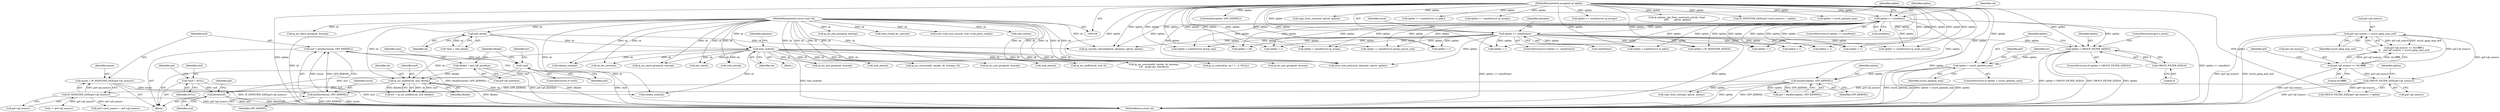 digraph "0_linux_f6d8bd051c391c1c0458a30b2a7abcd939329259_26@API" {
"1001601" [label="(Call,kfree(msf))"];
"1001596" [label="(Call,ip_mc_msfilter(sk, msf, ifindex))"];
"1000259" [label="(Call,lock_sock(sk))"];
"1000118" [label="(Call,inet_sk(sk))"];
"1000109" [label="(MethodParameterIn,struct sock *sk)"];
"1001484" [label="(Call,!msf)"];
"1001478" [label="(Call,msf = kmalloc(msize, GFP_KERNEL))"];
"1001480" [label="(Call,kmalloc(msize, GFP_KERNEL))"];
"1001472" [label="(Call,msize = IP_MSFILTER_SIZE(gsf->gf_numsrc))"];
"1001474" [label="(Call,IP_MSFILTER_SIZE(gsf->gf_numsrc))"];
"1001461" [label="(Call,GROUP_FILTER_SIZE(gsf->gf_numsrc))"];
"1001448" [label="(Call,gsf->gf_numsrc > sysctl_igmp_max_msf)"];
"1001443" [label="(Call,gsf->gf_numsrc >= 0x1ffffff)"];
"1001419" [label="(Call,kmalloc(optlen, GFP_KERNEL))"];
"1001408" [label="(Call,optlen > sysctl_optmem_max)"];
"1001402" [label="(Call,optlen < GROUP_FILTER_SIZE(0))"];
"1000227" [label="(Call,optlen >= sizeof(char))"];
"1000211" [label="(Call,optlen >= sizeof(int))"];
"1000113" [label="(MethodParameterIn,unsigned int optlen)"];
"1001404" [label="(Call,GROUP_FILTER_SIZE(0))"];
"1001492" [label="(Call,ifindex = gsf->gf_interface)"];
"1001391" [label="(Call,*msf = NULL)"];
"1000859" [label="(Call,optlen >= sizeof(struct ip_mreqn))"];
"1001396" [label="(Identifier,gsf)"];
"1001596" [label="(Call,ip_mc_msfilter(sk, msf, ifindex))"];
"1000227" [label="(Call,optlen >= sizeof(char))"];
"1000989" [label="(Call,ip_mc_msfilter(sk, msf, 0))"];
"1001450" [label="(Identifier,gsf)"];
"1001179" [label="(Call,ip_mc_join_group(sk, &mreq))"];
"1001472" [label="(Call,msize = IP_MSFILTER_SIZE(gsf->gf_numsrc))"];
"1001005" [label="(Call,optlen != sizeof(struct ip_mreq_source))"];
"1000894" [label="(Call,ip_mc_join_group(sk, &mreq))"];
"1001640" [label="(Call,optlen < 1)"];
"1000116" [label="(Call,*inet = inet_sk(sk))"];
"1000762" [label="(Call,sock_net(sk))"];
"1000272" [label="(Call,optlen > 40)"];
"1001408" [label="(Call,optlen > sysctl_optmem_max)"];
"1001473" [label="(Identifier,msize)"];
"1000910" [label="(Call,optlen < IP_MSFILTER_SIZE(0))"];
"1001447" [label="(Literal,0x1ffffff)"];
"1000235" [label="(Identifier,ucval)"];
"1001413" [label="(Identifier,err)"];
"1001598" [label="(Identifier,msf)"];
"1001121" [label="(Call,optlen < sizeof(struct group_req))"];
"1001604" [label="(Identifier,gsf)"];
"1001403" [label="(Identifier,optlen)"];
"1000118" [label="(Call,inet_sk(sk))"];
"1000512" [label="(Call,sk_dst_reset(sk))"];
"1000656" [label="(Call,optlen < 1)"];
"1001494" [label="(Call,gsf->gf_interface)"];
"1000218" [label="(Identifier,val)"];
"1001106" [label="(Call,ip_mc_source(add, omode, sk, &mreqs, 0))"];
"1001665" [label="(Call,xfrm_user_policy(sk, optname, optval, optlen))"];
"1001493" [label="(Identifier,ifindex)"];
"1000294" [label="(Call,sock_owned_by_user(sk))"];
"1001410" [label="(Identifier,sysctl_optmem_max)"];
"1000849" [label="(Call,optlen < sizeof(struct ip_mreq))"];
"1000517" [label="(Call,optlen < 1)"];
"1001202" [label="(Call,optlen != sizeof(struct group_source_req))"];
"1001601" [label="(Call,kfree(msf))"];
"1000260" [label="(Identifier,sk)"];
"1001420" [label="(Identifier,optlen)"];
"1001442" [label="(Call,gsf->gf_numsrc >= 0x1ffffff ||\n\t\t    gsf->gf_numsrc > sysctl_igmp_max_msf)"];
"1001485" [label="(Identifier,msf)"];
"1000262" [label="(Identifier,optname)"];
"1000683" [label="(Call,optlen < sizeof(struct in_addr))"];
"1001406" [label="(ControlStructure,goto e_inval;)"];
"1000927" [label="(Call,kmalloc(optlen, GFP_KERNEL))"];
"1000944" [label="(Call,copy_from_user(msf, optval, optlen))"];
"1000212" [label="(Identifier,optlen)"];
"1001498" [label="(Identifier,psin)"];
"1001727" [label="(Call,release_sock(sk))"];
"1000716" [label="(Call,optlen >= sizeof(struct in_addr))"];
"1001474" [label="(Call,IP_MSFILTER_SIZE(gsf->gf_numsrc))"];
"1000693" [label="(Call,optlen >= sizeof(struct ip_mreqn))"];
"1001409" [label="(Identifier,optlen)"];
"1001078" [label="(Call,ip_mc_join_group(sk, &mreq))"];
"1000251" [label="(Call,ip_mroute_setsockopt(sk, optname, optval, optlen))"];
"1001419" [label="(Call,kmalloc(optlen, GFP_KERNEL))"];
"1001462" [label="(Call,gsf->gf_numsrc)"];
"1001407" [label="(ControlStructure,if (optlen > sysctl_optmem_max))"];
"1000627" [label="(Call,optlen < 1)"];
"1001475" [label="(Call,gsf->gf_numsrc)"];
"1000249" [label="(Identifier,optname)"];
"1000210" [label="(ControlStructure,if (optlen >= sizeof(int)))"];
"1001482" [label="(Identifier,GFP_KERNEL)"];
"1001538" [label="(Call,msf->imsf_numsrc = gsf->gf_numsrc)"];
"1000109" [label="(MethodParameterIn,struct sock *sk)"];
"1000278" [label="(Call,ip_options_get_from_user(sock_net(sk), &opt,\n \t\t\t\t\t       optval, optlen))"];
"1001484" [label="(Call,!msf)"];
"1000114" [label="(Block,)"];
"1001448" [label="(Call,gsf->gf_numsrc > sysctl_igmp_max_msf)"];
"1000228" [label="(Identifier,optlen)"];
"1001392" [label="(Identifier,msf)"];
"1000113" [label="(MethodParameterIn,unsigned int optlen)"];
"1001443" [label="(Call,gsf->gf_numsrc >= 0x1ffffff)"];
"1001452" [label="(Identifier,sysctl_igmp_max_msf)"];
"1000229" [label="(Call,sizeof(char))"];
"1001683" [label="(Call,optlen < 1)"];
"1001483" [label="(ControlStructure,if (!msf))"];
"1001594" [label="(Call,err = ip_mc_msfilter(sk, msf, ifindex))"];
"1001401" [label="(ControlStructure,if (optlen < GROUP_FILTER_SIZE(0)))"];
"1001388" [label="(Block,)"];
"1001418" [label="(Identifier,gsf)"];
"1001697" [label="(Call,optlen < 1)"];
"1001436" [label="(Call,copy_from_user(gsf, optval, optlen))"];
"1000259" [label="(Call,lock_sock(sk))"];
"1001602" [label="(Identifier,msf)"];
"1001488" [label="(Identifier,err)"];
"1000973" [label="(Call,IP_MSFILTER_SIZE(msf->imsf_numsrc) > optlen)"];
"1001377" [label="(Call,ip_mc_source(add, omode, sk, &mreqs,\n\t\t\t\t   greqs.gsr_interface))"];
"1001553" [label="(Call,i < gsf->gf_numsrc)"];
"1000119" [label="(Identifier,sk)"];
"1001479" [label="(Identifier,msf)"];
"1001404" [label="(Call,GROUP_FILTER_SIZE(0))"];
"1000352" [label="(Call,icsk->icsk_sync_mss(sk, icsk->icsk_pmtu_cookie))"];
"1001393" [label="(Identifier,NULL)"];
"1001492" [label="(Call,ifindex = gsf->gf_interface)"];
"1001461" [label="(Call,GROUP_FILTER_SIZE(gsf->gf_numsrc))"];
"1001480" [label="(Call,kmalloc(msize, GFP_KERNEL))"];
"1000211" [label="(Call,optlen >= sizeof(int))"];
"1001402" [label="(Call,optlen < GROUP_FILTER_SIZE(0))"];
"1001608" [label="(Call,optlen < 1)"];
"1000213" [label="(Call,sizeof(int))"];
"1000279" [label="(Call,sock_net(sk))"];
"1000226" [label="(ControlStructure,if (optlen >= sizeof(char)))"];
"1001465" [label="(Identifier,optlen)"];
"1000304" [label="(Call,inet_csk(sk))"];
"1001599" [label="(Identifier,ifindex)"];
"1001405" [label="(Literal,0)"];
"1000901" [label="(Call,ip_mc_leave_group(sk, &mreq))"];
"1000916" [label="(Call,optlen > sysctl_optmem_max)"];
"1001597" [label="(Identifier,sk)"];
"1001444" [label="(Call,gsf->gf_numsrc)"];
"1001478" [label="(Call,msf = kmalloc(msize, GFP_KERNEL))"];
"1001630" [label="(Call,ip_ra_control(sk, val ? 1 : 0, NULL))"];
"1001186" [label="(Call,ip_mc_leave_group(sk, &mreq))"];
"1001449" [label="(Call,gsf->gf_numsrc)"];
"1001421" [label="(Identifier,GFP_KERNEL)"];
"1000782" [label="(Call,sock_net(sk))"];
"1001417" [label="(Call,gsf = kmalloc(optlen, GFP_KERNEL))"];
"1001391" [label="(Call,*msf = NULL)"];
"1000844" [label="(Call,inet_sk(sk))"];
"1001481" [label="(Identifier,msize)"];
"1001722" [label="(Call,release_sock(sk))"];
"1001342" [label="(Call,ip_mc_join_group(sk, &mreq))"];
"1001732" [label="(MethodReturn,static int)"];
"1001460" [label="(Call,GROUP_FILTER_SIZE(gsf->gf_numsrc) > optlen)"];
"1001601" -> "1001388"  [label="AST: "];
"1001601" -> "1001602"  [label="CFG: "];
"1001602" -> "1001601"  [label="AST: "];
"1001604" -> "1001601"  [label="CFG: "];
"1001601" -> "1001732"  [label="DDG: msf"];
"1001601" -> "1001732"  [label="DDG: kfree(msf)"];
"1001596" -> "1001601"  [label="DDG: msf"];
"1001391" -> "1001601"  [label="DDG: msf"];
"1001484" -> "1001601"  [label="DDG: msf"];
"1001596" -> "1001594"  [label="AST: "];
"1001596" -> "1001599"  [label="CFG: "];
"1001597" -> "1001596"  [label="AST: "];
"1001598" -> "1001596"  [label="AST: "];
"1001599" -> "1001596"  [label="AST: "];
"1001594" -> "1001596"  [label="CFG: "];
"1001596" -> "1001732"  [label="DDG: ifindex"];
"1001596" -> "1001594"  [label="DDG: sk"];
"1001596" -> "1001594"  [label="DDG: msf"];
"1001596" -> "1001594"  [label="DDG: ifindex"];
"1000259" -> "1001596"  [label="DDG: sk"];
"1000109" -> "1001596"  [label="DDG: sk"];
"1001484" -> "1001596"  [label="DDG: msf"];
"1001492" -> "1001596"  [label="DDG: ifindex"];
"1001596" -> "1001722"  [label="DDG: sk"];
"1000259" -> "1000114"  [label="AST: "];
"1000259" -> "1000260"  [label="CFG: "];
"1000260" -> "1000259"  [label="AST: "];
"1000262" -> "1000259"  [label="CFG: "];
"1000259" -> "1001732"  [label="DDG: lock_sock(sk)"];
"1000118" -> "1000259"  [label="DDG: sk"];
"1000109" -> "1000259"  [label="DDG: sk"];
"1000259" -> "1000279"  [label="DDG: sk"];
"1000259" -> "1000512"  [label="DDG: sk"];
"1000259" -> "1000762"  [label="DDG: sk"];
"1000259" -> "1000782"  [label="DDG: sk"];
"1000259" -> "1000844"  [label="DDG: sk"];
"1000259" -> "1000989"  [label="DDG: sk"];
"1000259" -> "1001078"  [label="DDG: sk"];
"1000259" -> "1001106"  [label="DDG: sk"];
"1000259" -> "1001179"  [label="DDG: sk"];
"1000259" -> "1001186"  [label="DDG: sk"];
"1000259" -> "1001342"  [label="DDG: sk"];
"1000259" -> "1001377"  [label="DDG: sk"];
"1000259" -> "1001630"  [label="DDG: sk"];
"1000259" -> "1001665"  [label="DDG: sk"];
"1000259" -> "1001722"  [label="DDG: sk"];
"1000259" -> "1001727"  [label="DDG: sk"];
"1000118" -> "1000116"  [label="AST: "];
"1000118" -> "1000119"  [label="CFG: "];
"1000119" -> "1000118"  [label="AST: "];
"1000116" -> "1000118"  [label="CFG: "];
"1000118" -> "1001732"  [label="DDG: sk"];
"1000118" -> "1000116"  [label="DDG: sk"];
"1000109" -> "1000118"  [label="DDG: sk"];
"1000118" -> "1000251"  [label="DDG: sk"];
"1000109" -> "1000108"  [label="AST: "];
"1000109" -> "1001732"  [label="DDG: sk"];
"1000109" -> "1000251"  [label="DDG: sk"];
"1000109" -> "1000279"  [label="DDG: sk"];
"1000109" -> "1000294"  [label="DDG: sk"];
"1000109" -> "1000304"  [label="DDG: sk"];
"1000109" -> "1000352"  [label="DDG: sk"];
"1000109" -> "1000512"  [label="DDG: sk"];
"1000109" -> "1000762"  [label="DDG: sk"];
"1000109" -> "1000782"  [label="DDG: sk"];
"1000109" -> "1000844"  [label="DDG: sk"];
"1000109" -> "1000894"  [label="DDG: sk"];
"1000109" -> "1000901"  [label="DDG: sk"];
"1000109" -> "1000989"  [label="DDG: sk"];
"1000109" -> "1001078"  [label="DDG: sk"];
"1000109" -> "1001106"  [label="DDG: sk"];
"1000109" -> "1001179"  [label="DDG: sk"];
"1000109" -> "1001186"  [label="DDG: sk"];
"1000109" -> "1001342"  [label="DDG: sk"];
"1000109" -> "1001377"  [label="DDG: sk"];
"1000109" -> "1001630"  [label="DDG: sk"];
"1000109" -> "1001665"  [label="DDG: sk"];
"1000109" -> "1001722"  [label="DDG: sk"];
"1000109" -> "1001727"  [label="DDG: sk"];
"1001484" -> "1001483"  [label="AST: "];
"1001484" -> "1001485"  [label="CFG: "];
"1001485" -> "1001484"  [label="AST: "];
"1001488" -> "1001484"  [label="CFG: "];
"1001493" -> "1001484"  [label="CFG: "];
"1001484" -> "1001732"  [label="DDG: !msf"];
"1001478" -> "1001484"  [label="DDG: msf"];
"1001478" -> "1001388"  [label="AST: "];
"1001478" -> "1001480"  [label="CFG: "];
"1001479" -> "1001478"  [label="AST: "];
"1001480" -> "1001478"  [label="AST: "];
"1001485" -> "1001478"  [label="CFG: "];
"1001478" -> "1001732"  [label="DDG: kmalloc(msize, GFP_KERNEL)"];
"1001480" -> "1001478"  [label="DDG: msize"];
"1001480" -> "1001478"  [label="DDG: GFP_KERNEL"];
"1001480" -> "1001482"  [label="CFG: "];
"1001481" -> "1001480"  [label="AST: "];
"1001482" -> "1001480"  [label="AST: "];
"1001480" -> "1001732"  [label="DDG: msize"];
"1001480" -> "1001732"  [label="DDG: GFP_KERNEL"];
"1001472" -> "1001480"  [label="DDG: msize"];
"1001419" -> "1001480"  [label="DDG: GFP_KERNEL"];
"1001472" -> "1001388"  [label="AST: "];
"1001472" -> "1001474"  [label="CFG: "];
"1001473" -> "1001472"  [label="AST: "];
"1001474" -> "1001472"  [label="AST: "];
"1001479" -> "1001472"  [label="CFG: "];
"1001472" -> "1001732"  [label="DDG: IP_MSFILTER_SIZE(gsf->gf_numsrc)"];
"1001474" -> "1001472"  [label="DDG: gsf->gf_numsrc"];
"1001474" -> "1001475"  [label="CFG: "];
"1001475" -> "1001474"  [label="AST: "];
"1001474" -> "1001732"  [label="DDG: gsf->gf_numsrc"];
"1001461" -> "1001474"  [label="DDG: gsf->gf_numsrc"];
"1001474" -> "1001538"  [label="DDG: gsf->gf_numsrc"];
"1001474" -> "1001553"  [label="DDG: gsf->gf_numsrc"];
"1001461" -> "1001460"  [label="AST: "];
"1001461" -> "1001462"  [label="CFG: "];
"1001462" -> "1001461"  [label="AST: "];
"1001465" -> "1001461"  [label="CFG: "];
"1001461" -> "1001732"  [label="DDG: gsf->gf_numsrc"];
"1001461" -> "1001460"  [label="DDG: gsf->gf_numsrc"];
"1001448" -> "1001461"  [label="DDG: gsf->gf_numsrc"];
"1001443" -> "1001461"  [label="DDG: gsf->gf_numsrc"];
"1001448" -> "1001442"  [label="AST: "];
"1001448" -> "1001452"  [label="CFG: "];
"1001449" -> "1001448"  [label="AST: "];
"1001452" -> "1001448"  [label="AST: "];
"1001442" -> "1001448"  [label="CFG: "];
"1001448" -> "1001732"  [label="DDG: sysctl_igmp_max_msf"];
"1001448" -> "1001732"  [label="DDG: gsf->gf_numsrc"];
"1001448" -> "1001442"  [label="DDG: gsf->gf_numsrc"];
"1001448" -> "1001442"  [label="DDG: sysctl_igmp_max_msf"];
"1001443" -> "1001448"  [label="DDG: gsf->gf_numsrc"];
"1001443" -> "1001442"  [label="AST: "];
"1001443" -> "1001447"  [label="CFG: "];
"1001444" -> "1001443"  [label="AST: "];
"1001447" -> "1001443"  [label="AST: "];
"1001450" -> "1001443"  [label="CFG: "];
"1001442" -> "1001443"  [label="CFG: "];
"1001443" -> "1001732"  [label="DDG: gsf->gf_numsrc"];
"1001443" -> "1001442"  [label="DDG: gsf->gf_numsrc"];
"1001443" -> "1001442"  [label="DDG: 0x1ffffff"];
"1001419" -> "1001417"  [label="AST: "];
"1001419" -> "1001421"  [label="CFG: "];
"1001420" -> "1001419"  [label="AST: "];
"1001421" -> "1001419"  [label="AST: "];
"1001417" -> "1001419"  [label="CFG: "];
"1001419" -> "1001732"  [label="DDG: GFP_KERNEL"];
"1001419" -> "1001732"  [label="DDG: optlen"];
"1001419" -> "1001417"  [label="DDG: optlen"];
"1001419" -> "1001417"  [label="DDG: GFP_KERNEL"];
"1001408" -> "1001419"  [label="DDG: optlen"];
"1000113" -> "1001419"  [label="DDG: optlen"];
"1001419" -> "1001436"  [label="DDG: optlen"];
"1001408" -> "1001407"  [label="AST: "];
"1001408" -> "1001410"  [label="CFG: "];
"1001409" -> "1001408"  [label="AST: "];
"1001410" -> "1001408"  [label="AST: "];
"1001413" -> "1001408"  [label="CFG: "];
"1001418" -> "1001408"  [label="CFG: "];
"1001408" -> "1001732"  [label="DDG: sysctl_optmem_max"];
"1001408" -> "1001732"  [label="DDG: optlen > sysctl_optmem_max"];
"1001408" -> "1001732"  [label="DDG: optlen"];
"1001402" -> "1001408"  [label="DDG: optlen"];
"1000113" -> "1001408"  [label="DDG: optlen"];
"1001402" -> "1001401"  [label="AST: "];
"1001402" -> "1001404"  [label="CFG: "];
"1001403" -> "1001402"  [label="AST: "];
"1001404" -> "1001402"  [label="AST: "];
"1001406" -> "1001402"  [label="CFG: "];
"1001409" -> "1001402"  [label="CFG: "];
"1001402" -> "1001732"  [label="DDG: GROUP_FILTER_SIZE(0)"];
"1001402" -> "1001732"  [label="DDG: optlen"];
"1001402" -> "1001732"  [label="DDG: optlen < GROUP_FILTER_SIZE(0)"];
"1000227" -> "1001402"  [label="DDG: optlen"];
"1000211" -> "1001402"  [label="DDG: optlen"];
"1000113" -> "1001402"  [label="DDG: optlen"];
"1001404" -> "1001402"  [label="DDG: 0"];
"1000227" -> "1000226"  [label="AST: "];
"1000227" -> "1000229"  [label="CFG: "];
"1000228" -> "1000227"  [label="AST: "];
"1000229" -> "1000227"  [label="AST: "];
"1000235" -> "1000227"  [label="CFG: "];
"1000249" -> "1000227"  [label="CFG: "];
"1000227" -> "1001732"  [label="DDG: optlen >= sizeof(char)"];
"1000227" -> "1001732"  [label="DDG: optlen"];
"1000211" -> "1000227"  [label="DDG: optlen"];
"1000113" -> "1000227"  [label="DDG: optlen"];
"1000227" -> "1000251"  [label="DDG: optlen"];
"1000227" -> "1000272"  [label="DDG: optlen"];
"1000227" -> "1000517"  [label="DDG: optlen"];
"1000227" -> "1000627"  [label="DDG: optlen"];
"1000227" -> "1000656"  [label="DDG: optlen"];
"1000227" -> "1000683"  [label="DDG: optlen"];
"1000227" -> "1000849"  [label="DDG: optlen"];
"1000227" -> "1000910"  [label="DDG: optlen"];
"1000227" -> "1001005"  [label="DDG: optlen"];
"1000227" -> "1001121"  [label="DDG: optlen"];
"1000227" -> "1001202"  [label="DDG: optlen"];
"1000227" -> "1001608"  [label="DDG: optlen"];
"1000227" -> "1001640"  [label="DDG: optlen"];
"1000227" -> "1001665"  [label="DDG: optlen"];
"1000227" -> "1001683"  [label="DDG: optlen"];
"1000227" -> "1001697"  [label="DDG: optlen"];
"1000211" -> "1000210"  [label="AST: "];
"1000211" -> "1000213"  [label="CFG: "];
"1000212" -> "1000211"  [label="AST: "];
"1000213" -> "1000211"  [label="AST: "];
"1000218" -> "1000211"  [label="CFG: "];
"1000228" -> "1000211"  [label="CFG: "];
"1000211" -> "1001732"  [label="DDG: optlen"];
"1000211" -> "1001732"  [label="DDG: optlen >= sizeof(int)"];
"1000113" -> "1000211"  [label="DDG: optlen"];
"1000211" -> "1000251"  [label="DDG: optlen"];
"1000211" -> "1000272"  [label="DDG: optlen"];
"1000211" -> "1000517"  [label="DDG: optlen"];
"1000211" -> "1000627"  [label="DDG: optlen"];
"1000211" -> "1000656"  [label="DDG: optlen"];
"1000211" -> "1000683"  [label="DDG: optlen"];
"1000211" -> "1000849"  [label="DDG: optlen"];
"1000211" -> "1000910"  [label="DDG: optlen"];
"1000211" -> "1001005"  [label="DDG: optlen"];
"1000211" -> "1001121"  [label="DDG: optlen"];
"1000211" -> "1001202"  [label="DDG: optlen"];
"1000211" -> "1001608"  [label="DDG: optlen"];
"1000211" -> "1001640"  [label="DDG: optlen"];
"1000211" -> "1001665"  [label="DDG: optlen"];
"1000211" -> "1001683"  [label="DDG: optlen"];
"1000211" -> "1001697"  [label="DDG: optlen"];
"1000113" -> "1000108"  [label="AST: "];
"1000113" -> "1001732"  [label="DDG: optlen"];
"1000113" -> "1000251"  [label="DDG: optlen"];
"1000113" -> "1000272"  [label="DDG: optlen"];
"1000113" -> "1000278"  [label="DDG: optlen"];
"1000113" -> "1000517"  [label="DDG: optlen"];
"1000113" -> "1000627"  [label="DDG: optlen"];
"1000113" -> "1000656"  [label="DDG: optlen"];
"1000113" -> "1000683"  [label="DDG: optlen"];
"1000113" -> "1000693"  [label="DDG: optlen"];
"1000113" -> "1000716"  [label="DDG: optlen"];
"1000113" -> "1000849"  [label="DDG: optlen"];
"1000113" -> "1000859"  [label="DDG: optlen"];
"1000113" -> "1000910"  [label="DDG: optlen"];
"1000113" -> "1000916"  [label="DDG: optlen"];
"1000113" -> "1000927"  [label="DDG: optlen"];
"1000113" -> "1000944"  [label="DDG: optlen"];
"1000113" -> "1000973"  [label="DDG: optlen"];
"1000113" -> "1001005"  [label="DDG: optlen"];
"1000113" -> "1001121"  [label="DDG: optlen"];
"1000113" -> "1001202"  [label="DDG: optlen"];
"1000113" -> "1001436"  [label="DDG: optlen"];
"1000113" -> "1001460"  [label="DDG: optlen"];
"1000113" -> "1001608"  [label="DDG: optlen"];
"1000113" -> "1001640"  [label="DDG: optlen"];
"1000113" -> "1001665"  [label="DDG: optlen"];
"1000113" -> "1001683"  [label="DDG: optlen"];
"1000113" -> "1001697"  [label="DDG: optlen"];
"1001404" -> "1001405"  [label="CFG: "];
"1001405" -> "1001404"  [label="AST: "];
"1001492" -> "1001388"  [label="AST: "];
"1001492" -> "1001494"  [label="CFG: "];
"1001493" -> "1001492"  [label="AST: "];
"1001494" -> "1001492"  [label="AST: "];
"1001498" -> "1001492"  [label="CFG: "];
"1001492" -> "1001732"  [label="DDG: gsf->gf_interface"];
"1001492" -> "1001732"  [label="DDG: ifindex"];
"1001391" -> "1001388"  [label="AST: "];
"1001391" -> "1001393"  [label="CFG: "];
"1001392" -> "1001391"  [label="AST: "];
"1001393" -> "1001391"  [label="AST: "];
"1001396" -> "1001391"  [label="CFG: "];
"1001391" -> "1001732"  [label="DDG: msf"];
}
